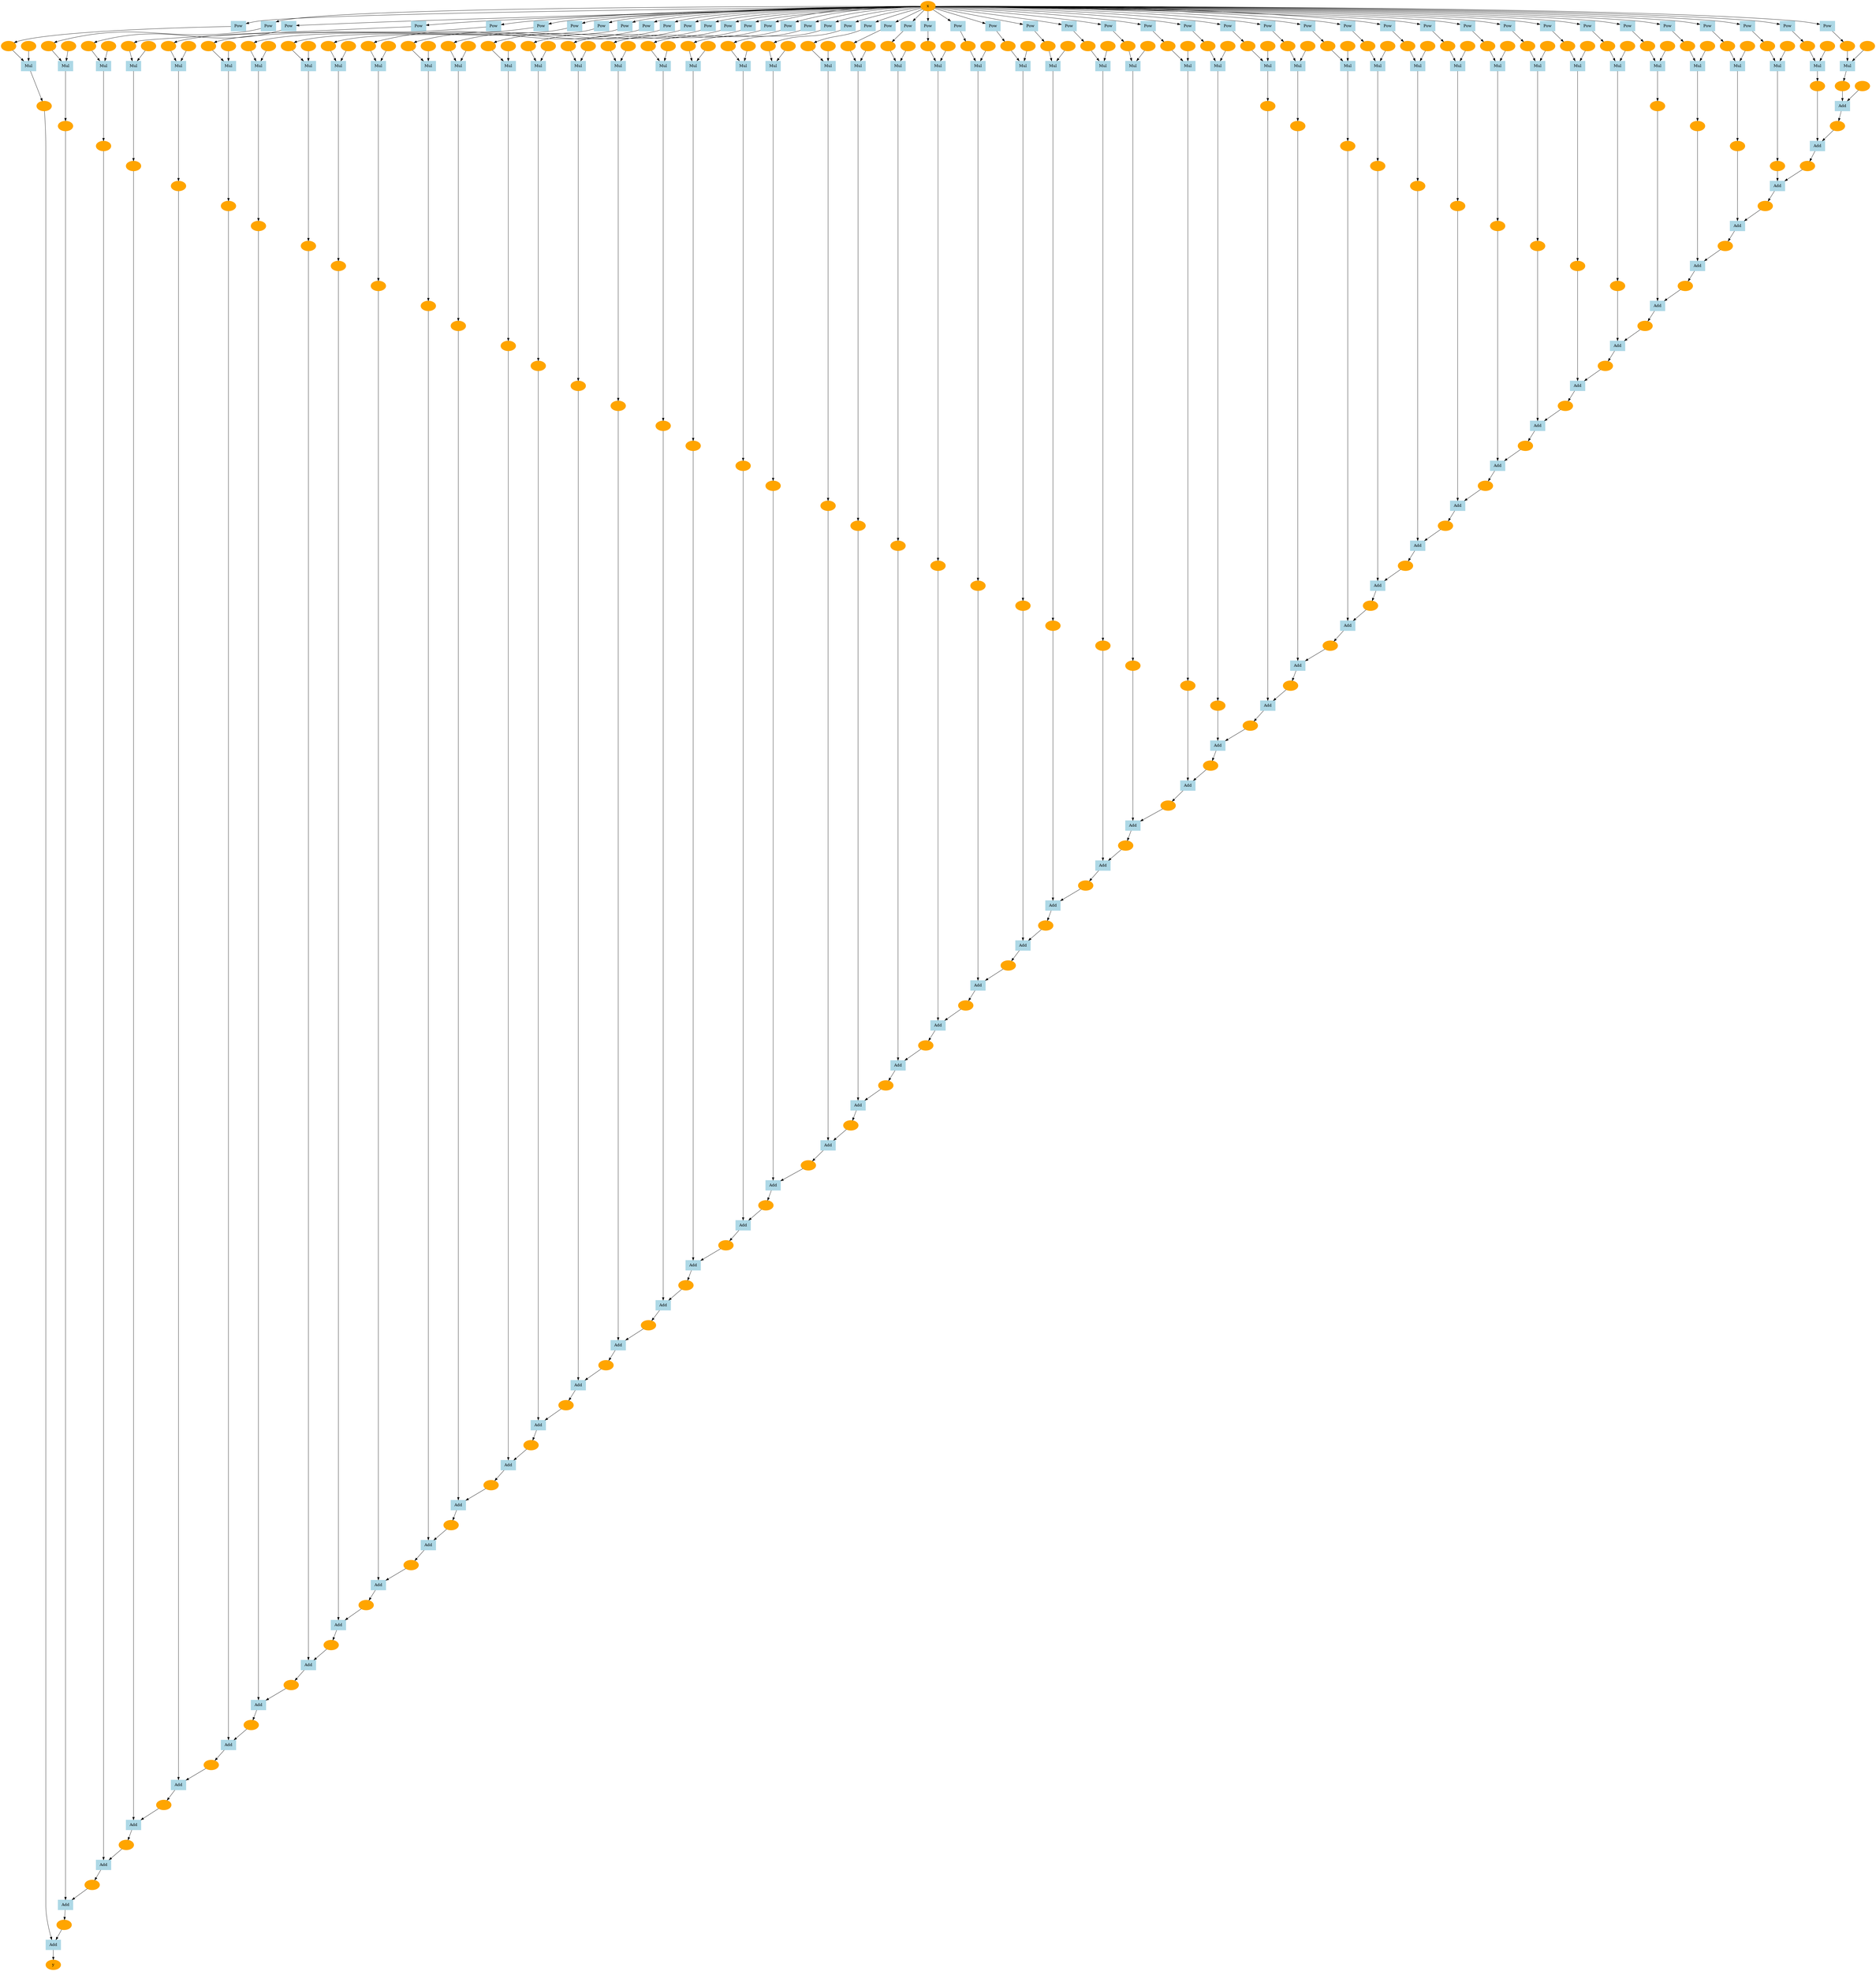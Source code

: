 digraph g {
4495502800 [label="y", color=orange, style=filled]
4495502672 [label="Add", color=lightblue, style=filled, shape=box]
4495501712 -> 4495502672
4495502480 -> 4495502672
4495502672 -> 4495502800
4495501712 [label="", color=orange, style=filled]
4495502480 [label="", color=orange, style=filled]
4495502224 [label="Mul", color=lightblue, style=filled, shape=box]
4495502032 -> 4495502224
4495502288 -> 4495502224
4495502224 -> 4495502480
4495502032 [label="", color=orange, style=filled]
4495502288 [label="", color=orange, style=filled]
4495501904 [label="Pow", color=lightblue, style=filled, shape=box]
4492297104 -> 4495501904
4495501904 -> 4495502032
4492297104 [label="x", color=orange, style=filled]
4495501584 [label="Add", color=lightblue, style=filled, shape=box]
4495500624 -> 4495501584
4495501392 -> 4495501584
4495501584 -> 4495501712
4495500624 [label="", color=orange, style=filled]
4495501392 [label="", color=orange, style=filled]
4495501136 [label="Mul", color=lightblue, style=filled, shape=box]
4495500944 -> 4495501136
4495501200 -> 4495501136
4495501136 -> 4495501392
4495500944 [label="", color=orange, style=filled]
4495501200 [label="", color=orange, style=filled]
4495500816 [label="Pow", color=lightblue, style=filled, shape=box]
4492297104 -> 4495500816
4495500816 -> 4495500944
4492297104 [label="x", color=orange, style=filled]
4495500496 [label="Add", color=lightblue, style=filled, shape=box]
4495499536 -> 4495500496
4495500304 -> 4495500496
4495500496 -> 4495500624
4495499536 [label="", color=orange, style=filled]
4495500304 [label="", color=orange, style=filled]
4495500048 [label="Mul", color=lightblue, style=filled, shape=box]
4495499856 -> 4495500048
4495500112 -> 4495500048
4495500048 -> 4495500304
4495499856 [label="", color=orange, style=filled]
4495500112 [label="", color=orange, style=filled]
4495499728 [label="Pow", color=lightblue, style=filled, shape=box]
4492297104 -> 4495499728
4495499728 -> 4495499856
4492297104 [label="x", color=orange, style=filled]
4495499408 [label="Add", color=lightblue, style=filled, shape=box]
4495498448 -> 4495499408
4495499216 -> 4495499408
4495499408 -> 4495499536
4495498448 [label="", color=orange, style=filled]
4495499216 [label="", color=orange, style=filled]
4495498960 [label="Mul", color=lightblue, style=filled, shape=box]
4495498768 -> 4495498960
4495499024 -> 4495498960
4495498960 -> 4495499216
4495498768 [label="", color=orange, style=filled]
4495499024 [label="", color=orange, style=filled]
4495498640 [label="Pow", color=lightblue, style=filled, shape=box]
4492297104 -> 4495498640
4495498640 -> 4495498768
4492297104 [label="x", color=orange, style=filled]
4495498320 [label="Add", color=lightblue, style=filled, shape=box]
4495497360 -> 4495498320
4495498128 -> 4495498320
4495498320 -> 4495498448
4495497360 [label="", color=orange, style=filled]
4495498128 [label="", color=orange, style=filled]
4495497872 [label="Mul", color=lightblue, style=filled, shape=box]
4495497680 -> 4495497872
4495497936 -> 4495497872
4495497872 -> 4495498128
4495497680 [label="", color=orange, style=filled]
4495497936 [label="", color=orange, style=filled]
4495497552 [label="Pow", color=lightblue, style=filled, shape=box]
4492297104 -> 4495497552
4495497552 -> 4495497680
4492297104 [label="x", color=orange, style=filled]
4495497232 [label="Add", color=lightblue, style=filled, shape=box]
4495496272 -> 4495497232
4495497040 -> 4495497232
4495497232 -> 4495497360
4495496272 [label="", color=orange, style=filled]
4495497040 [label="", color=orange, style=filled]
4495496784 [label="Mul", color=lightblue, style=filled, shape=box]
4495496592 -> 4495496784
4495496848 -> 4495496784
4495496784 -> 4495497040
4495496592 [label="", color=orange, style=filled]
4495496848 [label="", color=orange, style=filled]
4495496464 [label="Pow", color=lightblue, style=filled, shape=box]
4492297104 -> 4495496464
4495496464 -> 4495496592
4492297104 [label="x", color=orange, style=filled]
4495496144 [label="Add", color=lightblue, style=filled, shape=box]
4495495184 -> 4495496144
4495495952 -> 4495496144
4495496144 -> 4495496272
4495495184 [label="", color=orange, style=filled]
4495495952 [label="", color=orange, style=filled]
4495495696 [label="Mul", color=lightblue, style=filled, shape=box]
4495495504 -> 4495495696
4495495760 -> 4495495696
4495495696 -> 4495495952
4495495504 [label="", color=orange, style=filled]
4495495760 [label="", color=orange, style=filled]
4495495376 [label="Pow", color=lightblue, style=filled, shape=box]
4492297104 -> 4495495376
4495495376 -> 4495495504
4492297104 [label="x", color=orange, style=filled]
4495495056 [label="Add", color=lightblue, style=filled, shape=box]
4495494096 -> 4495495056
4495494864 -> 4495495056
4495495056 -> 4495495184
4495494096 [label="", color=orange, style=filled]
4495494864 [label="", color=orange, style=filled]
4495494608 [label="Mul", color=lightblue, style=filled, shape=box]
4495494416 -> 4495494608
4495494672 -> 4495494608
4495494608 -> 4495494864
4495494416 [label="", color=orange, style=filled]
4495494672 [label="", color=orange, style=filled]
4495494288 [label="Pow", color=lightblue, style=filled, shape=box]
4492297104 -> 4495494288
4495494288 -> 4495494416
4492297104 [label="x", color=orange, style=filled]
4495493968 [label="Add", color=lightblue, style=filled, shape=box]
4495493008 -> 4495493968
4495493776 -> 4495493968
4495493968 -> 4495494096
4495493008 [label="", color=orange, style=filled]
4495493776 [label="", color=orange, style=filled]
4495493520 [label="Mul", color=lightblue, style=filled, shape=box]
4495493328 -> 4495493520
4495493584 -> 4495493520
4495493520 -> 4495493776
4495493328 [label="", color=orange, style=filled]
4495493584 [label="", color=orange, style=filled]
4495493200 [label="Pow", color=lightblue, style=filled, shape=box]
4492297104 -> 4495493200
4495493200 -> 4495493328
4492297104 [label="x", color=orange, style=filled]
4495492880 [label="Add", color=lightblue, style=filled, shape=box]
4495491920 -> 4495492880
4495492688 -> 4495492880
4495492880 -> 4495493008
4495491920 [label="", color=orange, style=filled]
4495492688 [label="", color=orange, style=filled]
4495492432 [label="Mul", color=lightblue, style=filled, shape=box]
4495492240 -> 4495492432
4495492496 -> 4495492432
4495492432 -> 4495492688
4495492240 [label="", color=orange, style=filled]
4495492496 [label="", color=orange, style=filled]
4495492112 [label="Pow", color=lightblue, style=filled, shape=box]
4492297104 -> 4495492112
4495492112 -> 4495492240
4492297104 [label="x", color=orange, style=filled]
4495491792 [label="Add", color=lightblue, style=filled, shape=box]
4495474384 -> 4495491792
4495491600 -> 4495491792
4495491792 -> 4495491920
4495474384 [label="", color=orange, style=filled]
4495491600 [label="", color=orange, style=filled]
4495491344 [label="Mul", color=lightblue, style=filled, shape=box]
4495491152 -> 4495491344
4495491408 -> 4495491344
4495491344 -> 4495491600
4495491152 [label="", color=orange, style=filled]
4495491408 [label="", color=orange, style=filled]
4495474640 [label="Pow", color=lightblue, style=filled, shape=box]
4492297104 -> 4495474640
4495474640 -> 4495491152
4492297104 [label="x", color=orange, style=filled]
4495474256 [label="Add", color=lightblue, style=filled, shape=box]
4495473296 -> 4495474256
4495474064 -> 4495474256
4495474256 -> 4495474384
4495473296 [label="", color=orange, style=filled]
4495474064 [label="", color=orange, style=filled]
4495473808 [label="Mul", color=lightblue, style=filled, shape=box]
4495473616 -> 4495473808
4495473872 -> 4495473808
4495473808 -> 4495474064
4495473616 [label="", color=orange, style=filled]
4495473872 [label="", color=orange, style=filled]
4495473552 [label="Pow", color=lightblue, style=filled, shape=box]
4492297104 -> 4495473552
4495473552 -> 4495473616
4492297104 [label="x", color=orange, style=filled]
4495473168 [label="Add", color=lightblue, style=filled, shape=box]
4495472208 -> 4495473168
4495472976 -> 4495473168
4495473168 -> 4495473296
4495472208 [label="", color=orange, style=filled]
4495472976 [label="", color=orange, style=filled]
4495472720 [label="Mul", color=lightblue, style=filled, shape=box]
4495472528 -> 4495472720
4495472784 -> 4495472720
4495472720 -> 4495472976
4495472528 [label="", color=orange, style=filled]
4495472784 [label="", color=orange, style=filled]
4495472464 [label="Pow", color=lightblue, style=filled, shape=box]
4492297104 -> 4495472464
4495472464 -> 4495472528
4492297104 [label="x", color=orange, style=filled]
4495472080 [label="Add", color=lightblue, style=filled, shape=box]
4495471120 -> 4495472080
4495471888 -> 4495472080
4495472080 -> 4495472208
4495471120 [label="", color=orange, style=filled]
4495471888 [label="", color=orange, style=filled]
4495471632 [label="Mul", color=lightblue, style=filled, shape=box]
4495471440 -> 4495471632
4495471696 -> 4495471632
4495471632 -> 4495471888
4495471440 [label="", color=orange, style=filled]
4495471696 [label="", color=orange, style=filled]
4495471376 [label="Pow", color=lightblue, style=filled, shape=box]
4492297104 -> 4495471376
4495471376 -> 4495471440
4492297104 [label="x", color=orange, style=filled]
4495470992 [label="Add", color=lightblue, style=filled, shape=box]
4495470032 -> 4495470992
4495470800 -> 4495470992
4495470992 -> 4495471120
4495470032 [label="", color=orange, style=filled]
4495470800 [label="", color=orange, style=filled]
4495470544 [label="Mul", color=lightblue, style=filled, shape=box]
4495470352 -> 4495470544
4495470608 -> 4495470544
4495470544 -> 4495470800
4495470352 [label="", color=orange, style=filled]
4495470608 [label="", color=orange, style=filled]
4495470224 [label="Pow", color=lightblue, style=filled, shape=box]
4492297104 -> 4495470224
4495470224 -> 4495470352
4492297104 [label="x", color=orange, style=filled]
4495469904 [label="Add", color=lightblue, style=filled, shape=box]
4495468944 -> 4495469904
4495469712 -> 4495469904
4495469904 -> 4495470032
4495468944 [label="", color=orange, style=filled]
4495469712 [label="", color=orange, style=filled]
4495469456 [label="Mul", color=lightblue, style=filled, shape=box]
4495469264 -> 4495469456
4495469520 -> 4495469456
4495469456 -> 4495469712
4495469264 [label="", color=orange, style=filled]
4495469520 [label="", color=orange, style=filled]
4495469200 [label="Pow", color=lightblue, style=filled, shape=box]
4492297104 -> 4495469200
4495469200 -> 4495469264
4492297104 [label="x", color=orange, style=filled]
4495468816 [label="Add", color=lightblue, style=filled, shape=box]
4495467856 -> 4495468816
4495468624 -> 4495468816
4495468816 -> 4495468944
4495467856 [label="", color=orange, style=filled]
4495468624 [label="", color=orange, style=filled]
4495468368 [label="Mul", color=lightblue, style=filled, shape=box]
4495468176 -> 4495468368
4495468432 -> 4495468368
4495468368 -> 4495468624
4495468176 [label="", color=orange, style=filled]
4495468432 [label="", color=orange, style=filled]
4495468112 [label="Pow", color=lightblue, style=filled, shape=box]
4492297104 -> 4495468112
4495468112 -> 4495468176
4492297104 [label="x", color=orange, style=filled]
4495467728 [label="Add", color=lightblue, style=filled, shape=box]
4495466768 -> 4495467728
4495467536 -> 4495467728
4495467728 -> 4495467856
4495466768 [label="", color=orange, style=filled]
4495467536 [label="", color=orange, style=filled]
4495467280 [label="Mul", color=lightblue, style=filled, shape=box]
4495467088 -> 4495467280
4495467344 -> 4495467280
4495467280 -> 4495467536
4495467088 [label="", color=orange, style=filled]
4495467344 [label="", color=orange, style=filled]
4495467024 [label="Pow", color=lightblue, style=filled, shape=box]
4492297104 -> 4495467024
4495467024 -> 4495467088
4492297104 [label="x", color=orange, style=filled]
4495466640 [label="Add", color=lightblue, style=filled, shape=box]
4495465680 -> 4495466640
4495466448 -> 4495466640
4495466640 -> 4495466768
4495465680 [label="", color=orange, style=filled]
4495466448 [label="", color=orange, style=filled]
4495466192 [label="Mul", color=lightblue, style=filled, shape=box]
4495466000 -> 4495466192
4495466256 -> 4495466192
4495466192 -> 4495466448
4495466000 [label="", color=orange, style=filled]
4495466256 [label="", color=orange, style=filled]
4495465936 [label="Pow", color=lightblue, style=filled, shape=box]
4492297104 -> 4495465936
4495465936 -> 4495466000
4492297104 [label="x", color=orange, style=filled]
4495465552 [label="Add", color=lightblue, style=filled, shape=box]
4495464592 -> 4495465552
4495465360 -> 4495465552
4495465552 -> 4495465680
4495464592 [label="", color=orange, style=filled]
4495465360 [label="", color=orange, style=filled]
4495465104 [label="Mul", color=lightblue, style=filled, shape=box]
4495464912 -> 4495465104
4495465168 -> 4495465104
4495465104 -> 4495465360
4495464912 [label="", color=orange, style=filled]
4495465168 [label="", color=orange, style=filled]
4495464848 [label="Pow", color=lightblue, style=filled, shape=box]
4492297104 -> 4495464848
4495464848 -> 4495464912
4492297104 [label="x", color=orange, style=filled]
4495464464 [label="Add", color=lightblue, style=filled, shape=box]
4495463504 -> 4495464464
4495464272 -> 4495464464
4495464464 -> 4495464592
4495463504 [label="", color=orange, style=filled]
4495464272 [label="", color=orange, style=filled]
4495464016 [label="Mul", color=lightblue, style=filled, shape=box]
4495463824 -> 4495464016
4495464080 -> 4495464016
4495464016 -> 4495464272
4495463824 [label="", color=orange, style=filled]
4495464080 [label="", color=orange, style=filled]
4495463760 [label="Pow", color=lightblue, style=filled, shape=box]
4492297104 -> 4495463760
4495463760 -> 4495463824
4492297104 [label="x", color=orange, style=filled]
4495463376 [label="Add", color=lightblue, style=filled, shape=box]
4495462416 -> 4495463376
4495463184 -> 4495463376
4495463376 -> 4495463504
4495462416 [label="", color=orange, style=filled]
4495463184 [label="", color=orange, style=filled]
4495462928 [label="Mul", color=lightblue, style=filled, shape=box]
4495462736 -> 4495462928
4495462992 -> 4495462928
4495462928 -> 4495463184
4495462736 [label="", color=orange, style=filled]
4495462992 [label="", color=orange, style=filled]
4495462672 [label="Pow", color=lightblue, style=filled, shape=box]
4492297104 -> 4495462672
4495462672 -> 4495462736
4492297104 [label="x", color=orange, style=filled]
4495462288 [label="Add", color=lightblue, style=filled, shape=box]
4495461328 -> 4495462288
4495462096 -> 4495462288
4495462288 -> 4495462416
4495461328 [label="", color=orange, style=filled]
4495462096 [label="", color=orange, style=filled]
4495461840 [label="Mul", color=lightblue, style=filled, shape=box]
4495461584 -> 4495461840
4495461904 -> 4495461840
4495461840 -> 4495462096
4495461584 [label="", color=orange, style=filled]
4495461904 [label="", color=orange, style=filled]
4495461520 [label="Pow", color=lightblue, style=filled, shape=box]
4492297104 -> 4495461520
4495461520 -> 4495461584
4492297104 [label="x", color=orange, style=filled]
4495461136 [label="Add", color=lightblue, style=filled, shape=box]
4495460048 -> 4495461136
4495460944 -> 4495461136
4495461136 -> 4495461328
4495460048 [label="", color=orange, style=filled]
4495460944 [label="", color=orange, style=filled]
4495460624 [label="Mul", color=lightblue, style=filled, shape=box]
4495460368 -> 4495460624
4495460752 -> 4495460624
4495460624 -> 4495460944
4495460368 [label="", color=orange, style=filled]
4495460752 [label="", color=orange, style=filled]
4495460240 [label="Pow", color=lightblue, style=filled, shape=box]
4492297104 -> 4495460240
4495460240 -> 4495460368
4492297104 [label="x", color=orange, style=filled]
4495459920 [label="Add", color=lightblue, style=filled, shape=box]
4495458960 -> 4495459920
4495459728 -> 4495459920
4495459920 -> 4495460048
4495458960 [label="", color=orange, style=filled]
4495459728 [label="", color=orange, style=filled]
4495459472 [label="Mul", color=lightblue, style=filled, shape=box]
4495459216 -> 4495459472
4495459536 -> 4495459472
4495459472 -> 4495459728
4495459216 [label="", color=orange, style=filled]
4495459536 [label="", color=orange, style=filled]
4495459152 [label="Pow", color=lightblue, style=filled, shape=box]
4492297104 -> 4495459152
4495459152 -> 4495459216
4492297104 [label="x", color=orange, style=filled]
4495458832 [label="Add", color=lightblue, style=filled, shape=box]
4495425040 -> 4495458832
4495458640 -> 4495458832
4495458832 -> 4495458960
4495425040 [label="", color=orange, style=filled]
4495458640 [label="", color=orange, style=filled]
4495458384 [label="Mul", color=lightblue, style=filled, shape=box]
4495425360 -> 4495458384
4495458448 -> 4495458384
4495458384 -> 4495458640
4495425360 [label="", color=orange, style=filled]
4495458448 [label="", color=orange, style=filled]
4495425232 [label="Pow", color=lightblue, style=filled, shape=box]
4492297104 -> 4495425232
4495425232 -> 4495425360
4492297104 [label="x", color=orange, style=filled]
4495424912 [label="Add", color=lightblue, style=filled, shape=box]
4495423952 -> 4495424912
4495424720 -> 4495424912
4495424912 -> 4495425040
4495423952 [label="", color=orange, style=filled]
4495424720 [label="", color=orange, style=filled]
4495424464 [label="Mul", color=lightblue, style=filled, shape=box]
4495424272 -> 4495424464
4495424528 -> 4495424464
4495424464 -> 4495424720
4495424272 [label="", color=orange, style=filled]
4495424528 [label="", color=orange, style=filled]
4495424144 [label="Pow", color=lightblue, style=filled, shape=box]
4492297104 -> 4495424144
4495424144 -> 4495424272
4492297104 [label="x", color=orange, style=filled]
4495423824 [label="Add", color=lightblue, style=filled, shape=box]
4495422864 -> 4495423824
4495423632 -> 4495423824
4495423824 -> 4495423952
4495422864 [label="", color=orange, style=filled]
4495423632 [label="", color=orange, style=filled]
4495423376 [label="Mul", color=lightblue, style=filled, shape=box]
4495423184 -> 4495423376
4495423440 -> 4495423376
4495423376 -> 4495423632
4495423184 [label="", color=orange, style=filled]
4495423440 [label="", color=orange, style=filled]
4495423056 [label="Pow", color=lightblue, style=filled, shape=box]
4492297104 -> 4495423056
4495423056 -> 4495423184
4492297104 [label="x", color=orange, style=filled]
4495422736 [label="Add", color=lightblue, style=filled, shape=box]
4495421776 -> 4495422736
4495422544 -> 4495422736
4495422736 -> 4495422864
4495421776 [label="", color=orange, style=filled]
4495422544 [label="", color=orange, style=filled]
4495422288 [label="Mul", color=lightblue, style=filled, shape=box]
4495422096 -> 4495422288
4495422352 -> 4495422288
4495422288 -> 4495422544
4495422096 [label="", color=orange, style=filled]
4495422352 [label="", color=orange, style=filled]
4495421968 [label="Pow", color=lightblue, style=filled, shape=box]
4492297104 -> 4495421968
4495421968 -> 4495422096
4492297104 [label="x", color=orange, style=filled]
4495421648 [label="Add", color=lightblue, style=filled, shape=box]
4495420688 -> 4495421648
4495421456 -> 4495421648
4495421648 -> 4495421776
4495420688 [label="", color=orange, style=filled]
4495421456 [label="", color=orange, style=filled]
4495421200 [label="Mul", color=lightblue, style=filled, shape=box]
4495421008 -> 4495421200
4495421264 -> 4495421200
4495421200 -> 4495421456
4495421008 [label="", color=orange, style=filled]
4495421264 [label="", color=orange, style=filled]
4495420880 [label="Pow", color=lightblue, style=filled, shape=box]
4492297104 -> 4495420880
4495420880 -> 4495421008
4492297104 [label="x", color=orange, style=filled]
4495420560 [label="Add", color=lightblue, style=filled, shape=box]
4495419600 -> 4495420560
4495420368 -> 4495420560
4495420560 -> 4495420688
4495419600 [label="", color=orange, style=filled]
4495420368 [label="", color=orange, style=filled]
4495420112 [label="Mul", color=lightblue, style=filled, shape=box]
4495419920 -> 4495420112
4495420176 -> 4495420112
4495420112 -> 4495420368
4495419920 [label="", color=orange, style=filled]
4495420176 [label="", color=orange, style=filled]
4495419792 [label="Pow", color=lightblue, style=filled, shape=box]
4492297104 -> 4495419792
4495419792 -> 4495419920
4492297104 [label="x", color=orange, style=filled]
4495419472 [label="Add", color=lightblue, style=filled, shape=box]
4495418512 -> 4495419472
4495419280 -> 4495419472
4495419472 -> 4495419600
4495418512 [label="", color=orange, style=filled]
4495419280 [label="", color=orange, style=filled]
4495419024 [label="Mul", color=lightblue, style=filled, shape=box]
4495418832 -> 4495419024
4495419088 -> 4495419024
4495419024 -> 4495419280
4495418832 [label="", color=orange, style=filled]
4495419088 [label="", color=orange, style=filled]
4495418704 [label="Pow", color=lightblue, style=filled, shape=box]
4492297104 -> 4495418704
4495418704 -> 4495418832
4492297104 [label="x", color=orange, style=filled]
4495418384 [label="Add", color=lightblue, style=filled, shape=box]
4495417424 -> 4495418384
4495418192 -> 4495418384
4495418384 -> 4495418512
4495417424 [label="", color=orange, style=filled]
4495418192 [label="", color=orange, style=filled]
4495417936 [label="Mul", color=lightblue, style=filled, shape=box]
4495417744 -> 4495417936
4495418000 -> 4495417936
4495417936 -> 4495418192
4495417744 [label="", color=orange, style=filled]
4495418000 [label="", color=orange, style=filled]
4495417616 [label="Pow", color=lightblue, style=filled, shape=box]
4492297104 -> 4495417616
4495417616 -> 4495417744
4492297104 [label="x", color=orange, style=filled]
4495417296 [label="Add", color=lightblue, style=filled, shape=box]
4495416336 -> 4495417296
4495417104 -> 4495417296
4495417296 -> 4495417424
4495416336 [label="", color=orange, style=filled]
4495417104 [label="", color=orange, style=filled]
4495416848 [label="Mul", color=lightblue, style=filled, shape=box]
4495416656 -> 4495416848
4495416912 -> 4495416848
4495416848 -> 4495417104
4495416656 [label="", color=orange, style=filled]
4495416912 [label="", color=orange, style=filled]
4495416528 [label="Pow", color=lightblue, style=filled, shape=box]
4492297104 -> 4495416528
4495416528 -> 4495416656
4492297104 [label="x", color=orange, style=filled]
4495416208 [label="Add", color=lightblue, style=filled, shape=box]
4495415248 -> 4495416208
4495416016 -> 4495416208
4495416208 -> 4495416336
4495415248 [label="", color=orange, style=filled]
4495416016 [label="", color=orange, style=filled]
4495415760 [label="Mul", color=lightblue, style=filled, shape=box]
4495415568 -> 4495415760
4495415824 -> 4495415760
4495415760 -> 4495416016
4495415568 [label="", color=orange, style=filled]
4495415824 [label="", color=orange, style=filled]
4495415440 [label="Pow", color=lightblue, style=filled, shape=box]
4492297104 -> 4495415440
4495415440 -> 4495415568
4492297104 [label="x", color=orange, style=filled]
4495415120 [label="Add", color=lightblue, style=filled, shape=box]
4495414160 -> 4495415120
4495414928 -> 4495415120
4495415120 -> 4495415248
4495414160 [label="", color=orange, style=filled]
4495414928 [label="", color=orange, style=filled]
4495414672 [label="Mul", color=lightblue, style=filled, shape=box]
4495414480 -> 4495414672
4495414736 -> 4495414672
4495414672 -> 4495414928
4495414480 [label="", color=orange, style=filled]
4495414736 [label="", color=orange, style=filled]
4495414352 [label="Pow", color=lightblue, style=filled, shape=box]
4492297104 -> 4495414352
4495414352 -> 4495414480
4492297104 [label="x", color=orange, style=filled]
4495414032 [label="Add", color=lightblue, style=filled, shape=box]
4495324944 -> 4495414032
4495413840 -> 4495414032
4495414032 -> 4495414160
4495324944 [label="", color=orange, style=filled]
4495413840 [label="", color=orange, style=filled]
4495413584 [label="Mul", color=lightblue, style=filled, shape=box]
4495413392 -> 4495413584
4495413648 -> 4495413584
4495413584 -> 4495413840
4495413392 [label="", color=orange, style=filled]
4495413648 [label="", color=orange, style=filled]
4495413264 [label="Pow", color=lightblue, style=filled, shape=box]
4492297104 -> 4495413264
4495413264 -> 4495413392
4492297104 [label="x", color=orange, style=filled]
4495379856 [label="Add", color=lightblue, style=filled, shape=box]
4495412368 -> 4495379856
4495413136 -> 4495379856
4495379856 -> 4495324944
4495412368 [label="", color=orange, style=filled]
4495413136 [label="", color=orange, style=filled]
4495412880 [label="Mul", color=lightblue, style=filled, shape=box]
4495412688 -> 4495412880
4495412944 -> 4495412880
4495412880 -> 4495413136
4495412688 [label="", color=orange, style=filled]
4495412944 [label="", color=orange, style=filled]
4495412560 [label="Pow", color=lightblue, style=filled, shape=box]
4492297104 -> 4495412560
4495412560 -> 4495412688
4492297104 [label="x", color=orange, style=filled]
4495412240 [label="Add", color=lightblue, style=filled, shape=box]
4495411280 -> 4495412240
4495412048 -> 4495412240
4495412240 -> 4495412368
4495411280 [label="", color=orange, style=filled]
4495412048 [label="", color=orange, style=filled]
4495411792 [label="Mul", color=lightblue, style=filled, shape=box]
4495411600 -> 4495411792
4495411856 -> 4495411792
4495411792 -> 4495412048
4495411600 [label="", color=orange, style=filled]
4495411856 [label="", color=orange, style=filled]
4495411472 [label="Pow", color=lightblue, style=filled, shape=box]
4492297104 -> 4495411472
4495411472 -> 4495411600
4492297104 [label="x", color=orange, style=filled]
4495411152 [label="Add", color=lightblue, style=filled, shape=box]
4495113104 -> 4495411152
4495410960 -> 4495411152
4495411152 -> 4495411280
4495113104 [label="", color=orange, style=filled]
4495410960 [label="", color=orange, style=filled]
4495410704 [label="Mul", color=lightblue, style=filled, shape=box]
4495410512 -> 4495410704
4495410768 -> 4495410704
4495410704 -> 4495410960
4495410512 [label="", color=orange, style=filled]
4495410768 [label="", color=orange, style=filled]
4495113808 [label="Pow", color=lightblue, style=filled, shape=box]
4492297104 -> 4495113808
4495113808 -> 4495410512
4492297104 [label="x", color=orange, style=filled]
4495112976 [label="Add", color=lightblue, style=filled, shape=box]
4495112016 -> 4495112976
4495112656 -> 4495112976
4495112976 -> 4495113104
4495112016 [label="", color=orange, style=filled]
4495112656 [label="", color=orange, style=filled]
4495111440 [label="Mul", color=lightblue, style=filled, shape=box]
4495111248 -> 4495111440
4495111504 -> 4495111440
4495111440 -> 4495112656
4495111248 [label="", color=orange, style=filled]
4495111504 [label="", color=orange, style=filled]
4495112208 [label="Pow", color=lightblue, style=filled, shape=box]
4492297104 -> 4495112208
4495112208 -> 4495111248
4492297104 [label="x", color=orange, style=filled]
4495111888 [label="Add", color=lightblue, style=filled, shape=box]
4495101520 -> 4495111888
4495111696 -> 4495111888
4495111888 -> 4495112016
4495101520 [label="", color=orange, style=filled]
4495111696 [label="", color=orange, style=filled]
4495111120 [label="Mul", color=lightblue, style=filled, shape=box]
4495110544 -> 4495111120
4495110928 -> 4495111120
4495111120 -> 4495111696
4495110544 [label="", color=orange, style=filled]
4495110928 [label="", color=orange, style=filled]
4495110416 [label="Pow", color=lightblue, style=filled, shape=box]
4492297104 -> 4495110416
4495110416 -> 4495110544
4492297104 [label="x", color=orange, style=filled]
4495101712 [label="Add", color=lightblue, style=filled, shape=box]
4495100368 -> 4495101712
4495101392 -> 4495101712
4495101712 -> 4495101520
4495100368 [label="", color=orange, style=filled]
4495101392 [label="", color=orange, style=filled]
4495100688 [label="Mul", color=lightblue, style=filled, shape=box]
4495100496 -> 4495100688
4495100944 -> 4495100688
4495100688 -> 4495101392
4495100496 [label="", color=orange, style=filled]
4495100944 [label="", color=orange, style=filled]
4495100432 [label="Pow", color=lightblue, style=filled, shape=box]
4492297104 -> 4495100432
4495100432 -> 4495100496
4492297104 [label="x", color=orange, style=filled]
4495100304 [label="Add", color=lightblue, style=filled, shape=box]
4495098704 -> 4495100304
4495100240 -> 4495100304
4495100304 -> 4495100368
4495098704 [label="", color=orange, style=filled]
4495100240 [label="", color=orange, style=filled]
4495100112 [label="Mul", color=lightblue, style=filled, shape=box]
4495099408 -> 4495100112
4495100176 -> 4495100112
4495100112 -> 4495100240
4495099408 [label="", color=orange, style=filled]
4495100176 [label="", color=orange, style=filled]
4495099344 [label="Pow", color=lightblue, style=filled, shape=box]
4492297104 -> 4495099344
4495099344 -> 4495099408
4492297104 [label="x", color=orange, style=filled]
4495098768 [label="Add", color=lightblue, style=filled, shape=box]
4495183888 -> 4495098768
4495098640 -> 4495098768
4495098768 -> 4495098704
4495183888 [label="", color=orange, style=filled]
4495098640 [label="", color=orange, style=filled]
4495098576 [label="Mul", color=lightblue, style=filled, shape=box]
4495098384 -> 4495098576
4495098448 -> 4495098576
4495098576 -> 4495098640
4495098384 [label="", color=orange, style=filled]
4495098448 [label="", color=orange, style=filled]
4495183696 [label="Pow", color=lightblue, style=filled, shape=box]
4492297104 -> 4495183696
4495183696 -> 4495098384
4492297104 [label="x", color=orange, style=filled]
4364648784 [label="Add", color=lightblue, style=filled, shape=box]
4364603408 -> 4364648784
4364648592 -> 4364648784
4364648784 -> 4495183888
4364603408 [label="", color=orange, style=filled]
4364648592 [label="", color=orange, style=filled]
4364602960 [label="Mul", color=lightblue, style=filled, shape=box]
4364611024 -> 4364602960
4364611152 -> 4364602960
4364602960 -> 4364648592
4364611024 [label="", color=orange, style=filled]
4364611152 [label="", color=orange, style=filled]
4363914000 [label="Pow", color=lightblue, style=filled, shape=box]
4492297104 -> 4363914000
4363914000 -> 4364611024
4492297104 [label="x", color=orange, style=filled]
4364603280 [label="Add", color=lightblue, style=filled, shape=box]
4483231888 -> 4364603280
4364899664 -> 4364603280
4364603280 -> 4364603408
4483231888 [label="", color=orange, style=filled]
4364899664 [label="", color=orange, style=filled]
4483133968 [label="Mul", color=lightblue, style=filled, shape=box]
4483224144 -> 4483133968
4484379024 -> 4483133968
4483133968 -> 4483231888
4483224144 [label="", color=orange, style=filled]
4484379024 [label="", color=orange, style=filled]
4492297360 [label="Pow", color=lightblue, style=filled, shape=box]
4492297104 -> 4492297360
4492297360 -> 4483224144
4492297104 [label="x", color=orange, style=filled]
}
